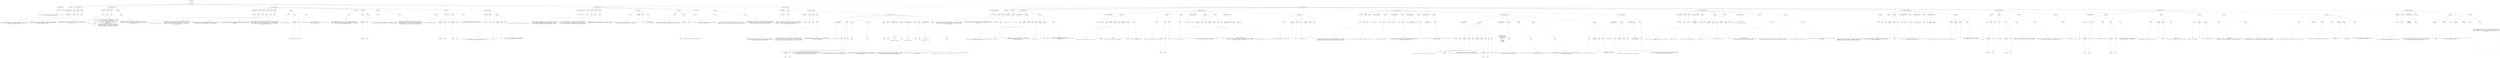 digraph lpegNode {

node [fontname=Helvetica]
edge [style=dashed]

doc_0 [label="doc - 518"]


doc_0 -> { section_1}
{rank=same; section_1}

section_1 [label="section: 1-219"]


// END RANK doc_0

section_1 -> { header_2 prose_3 section_4 section_5 section_6 section_7 section_8 section_9}
{rank=same; header_2 prose_3 section_4 section_5 section_6 section_7 section_8 section_9}

header_2 [label="1 : Orb format"]

prose_3 [label="prose"]

section_4 [label="section: 7-21"]

section_5 [label="section: 22-43"]

section_6 [label="section: 44-90"]

section_7 [label="section: 100-136"]

section_8 [label="section: 137-144"]

section_9 [label="section: 220-470"]


// END RANK section_1

header_2 -> leaf_10
leaf_10  [color=Gray,shape=rectangle,fontname=Inconsolata,label="* Orb format"]
// END RANK header_2

prose_3 -> { raw_11}
{rank=same; raw_11}

raw_11 [label="raw"]


// END RANK prose_3

raw_11 -> leaf_12
leaf_12  [color=Gray,shape=rectangle,fontname=Inconsolata,label="

  The bridge tools work with a structured text format which we call Orb.
This is an introduction to that format.

"]
// END RANK raw_11

section_4 -> { header_13 prose_14 prose_15 prose_16}
{rank=same; header_13 prose_14 prose_15 prose_16}

header_13 [label="2 : Metalanguage"]

prose_14 [label="prose"]

prose_15 [label="prose"]

prose_16 [label="prose"]


// END RANK section_4

header_13 -> leaf_17
leaf_17  [color=Gray,shape=rectangle,fontname=Inconsolata,label="** Metalanguage"]
// END RANK header_13

prose_14 -> { raw_18}
{rank=same; raw_18}

raw_18 [label="raw"]


// END RANK prose_14

raw_18 -> leaf_19
leaf_19  [color=Gray,shape=rectangle,fontname=Inconsolata,label="

  I call Orb a metalanguage, because it can by design include any other
structured text format within it.  Provided it may be represented in utf-8!
This is no stricture in practice.
"]
// END RANK raw_18

prose_15 -> { raw_20}
{rank=same; raw_20}

raw_20 [label="raw"]


// END RANK prose_15

raw_20 -> leaf_21
leaf_21  [color=Gray,shape=rectangle,fontname=Inconsolata,label="
The Orb format aims to be equally useful for markup, literate programming,
configuration, data exchange, and the sort of interactive notebook which
Jupyter and org-babel can produce.
"]
// END RANK raw_20

prose_16 -> { raw_22}
{rank=same; raw_22}

raw_22 [label="raw"]


// END RANK prose_16

raw_22 -> leaf_23
leaf_23  [color=Gray,shape=rectangle,fontname=Inconsolata,label="
The first tool to make use of this format, also called orb, is focused on
literate programming.  This will in turn be the format for the tools in the
bettertools suite.

"]
// END RANK raw_22

section_5 -> { header_24 prose_25 prose_26 prose_27}
{rank=same; header_24 prose_25 prose_26 prose_27}

header_24 [label="2 : Goals"]

prose_25 [label="prose"]

prose_26 [label="prose"]

prose_27 [label="prose"]


// END RANK section_5

header_24 -> leaf_28
leaf_28  [color=Gray,shape=rectangle,fontname=Inconsolata,label="** Goals"]
// END RANK header_24

prose_25 -> { raw_29}
{rank=same; raw_29}

raw_29 [label="raw"]


// END RANK prose_25

raw_29 -> leaf_30
leaf_30  [color=Gray,shape=rectangle,fontname=Inconsolata,label="

  Orb is:
"]
// END RANK raw_29

prose_26 -> { raw_31}
{rank=same; raw_31}

raw_31 [label="raw"]


// END RANK prose_26

raw_31 -> leaf_32
leaf_32  [color=Gray,shape=rectangle,fontname=Inconsolata,label="
  - Error free:  An Orb document is never in a state of error.  Any valid
                 utf-8 string is an Orb document.
  - Line based:  Orb files may be rapidly separated into their elements
                 by splitting into lines and examining the first few
                 characters.
  - Humane:      Orb is carefully designed to be readable, as is, by
                 ordinary humans.
  - General:     There are no characters such as <>& in HTML which must be
                 escaped.  Orb codeblocks can enclose any other format,
                 including Orb format.  Orb strings are «brace balanced»
                 and can enclose any utf-8 string as a consequence.
"]
// END RANK raw_31

prose_27 -> { raw_33}
{rank=same; raw_33}

raw_33 [label="raw"]


// END RANK prose_27

raw_33 -> leaf_34
leaf_34  [color=Gray,shape=rectangle,fontname=Inconsolata,label="
While it is possible to do some fancy things with Orb, it is also a
comfortable format to write a blog post, or put a few key-value pairs into
a config file.  If you were to send an email in Orb format, the recipient
might not even notice.

"]
// END RANK raw_33

section_6 -> { header_35 prose_36 prose_37 prose_38 prose_39 prose_40 prose_41 prose_42 prose_43 prose_44 prose_45 section_46}
{rank=same; header_35 prose_36 prose_37 prose_38 prose_39 prose_40 prose_41 prose_42 prose_43 prose_44 prose_45 section_46}

header_35 [label="2 : Encoding"]

prose_36 [label="prose"]

prose_37 [label="prose"]

prose_38 [label="prose"]

prose_39 [label="prose"]

prose_40 [label="prose"]

prose_41 [label="prose"]

prose_42 [label="prose"]

prose_43 [label="prose"]

prose_44 [label="prose"]

prose_45 [label="prose"]

section_46 [label="section: 91-99"]


// END RANK section_6

header_35 -> leaf_47
leaf_47  [color=Gray,shape=rectangle,fontname=Inconsolata,label="** Encoding"]
// END RANK header_35

prose_36 -> { raw_48}
{rank=same; raw_48}

raw_48 [label="raw"]


// END RANK prose_36

raw_48 -> leaf_49
leaf_49  [color=Gray,shape=rectangle,fontname=Inconsolata,label="

Orb documents are encoded in utf-8.
"]
// END RANK raw_48

prose_37 -> { raw_50}
{rank=same; raw_50}

raw_50 [label="raw"]


// END RANK prose_37

raw_50 -> leaf_51
leaf_51  [color=Gray,shape=rectangle,fontname=Inconsolata,label="
The core syntax is defined in terms of the reachable keys on a US keyboard.
This tradition is firmly entrenched in the mid teens, and I have no
designs on budging that at present.  The miser in me likes that they're
a byte each.  The lawyer in me insists that this isn't ASCII, which is a
seven-bit legacy encoding.
"]
// END RANK raw_50

prose_38 -> { raw_52}
{rank=same; raw_52}

raw_52 [label="raw"]


// END RANK prose_38

raw_52 -> leaf_53
leaf_53  [color=Gray,shape=rectangle,fontname=Inconsolata,label="
We aren't at all reluctant to use Unicode characters as part of the format.
Orb «strings» are the most visible example of this, along with drawer
and fold icons, which are actual parts of an Orb document.
"]
// END RANK raw_52

prose_39 -> { raw_54}
{rank=same; raw_54}

raw_54 [label="raw"]


// END RANK prose_39

raw_54 -> leaf_55
leaf_55  [color=Gray,shape=rectangle,fontname=Inconsolata,label="
Orb is case sensitive, and uses lisp-case for built-in English phrases. There
is a convention (see classes) that uses capitalization of user words to affect
semantics.
"]
// END RANK raw_54

prose_40 -> { raw_56}
{rank=same; raw_56}

raw_56 [label="raw"]


// END RANK prose_40

raw_56 -> leaf_57
leaf_57  [color=Gray,shape=rectangle,fontname=Inconsolata,label="
Orb is a format for text.  There are many ways of writing text, but only one
way of encoding it that matters.  There is a long tail of Unicode complexity,
and there are traces of Committee spattered all over it; nonetheless we
should be grateful that utf-8 won, in a world in which we still drive cars on
both possible sides of the road.
"]
// END RANK raw_56

prose_41 -> { raw_58 link_59 raw_60}
{rank=same; raw_58 link_59 raw_60}

raw_58 [label="raw"]

link_59 [label="link"]

raw_60 [label="raw"]


// END RANK prose_41

raw_58 -> leaf_61
leaf_61  [color=Gray,shape=rectangle,fontname=Inconsolata,label="
Note that while we have our "]
// END RANK raw_58

link_59 -> { anchortext_62 url_63}
{rank=same; anchortext_62 url_63}

anchortext_62 [label="anchortext"]

url_63 [label="url"]


// END RANK link_59

anchortext_62 -> leaf_64
leaf_64  [color=Gray,shape=rectangle,fontname=Inconsolata,label="own opinions about utf-8"]
// END RANK anchortext_62

url_63 -> leaf_65
leaf_65  [color=Gray,shape=rectangle,fontname=Inconsolata,label="httk://"]
// END RANK url_63

raw_60 -> leaf_66
leaf_66  [color=Gray,shape=rectangle,fontname=Inconsolata,label=" our vision of
heaven is backward-compatible with the inferior version foisted upon us by a
jealous software monopoly.
"]
// END RANK raw_60

prose_42 -> { raw_67 link_68 raw_69}
{rank=same; raw_67 link_68 raw_69}

raw_67 [label="raw"]

link_68 [label="link"]

raw_69 [label="raw"]


// END RANK prose_42

raw_67 -> leaf_70
leaf_70  [color=Gray,shape=rectangle,fontname=Inconsolata,label="
Bidirectional handling in a context that's indentation sensitive is an
example of something subtle. Orb format uses indentation in a few key places,
and a compliant parser will need to detect and respect RTL [tk?] markers.
Exactly how is spelled out under "]
// END RANK raw_67

link_68 -> { anchortext_71 url_72}
{rank=same; anchortext_71 url_72}

anchortext_71 [label="anchortext"]

url_72 [label="url"]


// END RANK link_68

anchortext_71 -> leaf_73
leaf_73  [color=Gray,shape=rectangle,fontname=Inconsolata,label="indentation"]
// END RANK anchortext_71

url_72 -> leaf_74
leaf_74  [color=Gray,shape=rectangle,fontname=Inconsolata,label="httk://"]
// END RANK url_72

raw_69 -> leaf_75
leaf_75  [color=Gray,shape=rectangle,fontname=Inconsolata,label="
"]
// END RANK raw_69

prose_43 -> { raw_76}
{rank=same; raw_76}

raw_76 [label="raw"]


// END RANK prose_43

raw_76 -> leaf_77
leaf_77  [color=Gray,shape=rectangle,fontname=Inconsolata,label="
I'd love to get a Hebrew and/or Arabic fluent hacker on the project
early, to make sure this works correctly.  I'll settle for Aramaic.
"]
// END RANK raw_76

prose_44 -> { raw_78}
{rank=same; raw_78}

raw_78 [label="raw"]


// END RANK prose_44

raw_78 -> leaf_79
leaf_79  [color=Gray,shape=rectangle,fontname=Inconsolata,label="
Another thing I want to get right is equivalence. If you have a
variable called \"Glück\" the compiler shouldn't complain if it's
rendered in either of the valid ways. For some sequences that's
\"any of the valid ways\". If we normalized your prose, you might
have problems later, so we don't want to solve it that way.
"]
// END RANK raw_78

prose_45 -> { raw_80 link_81 raw_82 link_83 raw_84}
{rank=same; raw_80 link_81 raw_82 link_83 raw_84}

raw_80 [label="raw"]

link_81 [label="link"]

raw_82 [label="raw"]

link_83 [label="link"]

raw_84 [label="raw"]


// END RANK prose_45

raw_80 -> leaf_85
leaf_85  [color=Gray,shape=rectangle,fontname=Inconsolata,label="
This consideration mostly applys to "]
// END RANK raw_80

link_81 -> { anchortext_86 url_87}
{rank=same; anchortext_86 url_87}

anchortext_86 [label="anchortext"]

url_87 [label="url"]


// END RANK link_81

anchortext_86 -> leaf_88
leaf_88  [color=Gray,shape=rectangle,fontname=Inconsolata,label="hashtags"]
// END RANK anchortext_86

url_87 -> leaf_89
leaf_89  [color=Gray,shape=rectangle,fontname=Inconsolata,label="httk://"]
// END RANK url_87

raw_82 -> leaf_90
leaf_90  [color=Gray,shape=rectangle,fontname=Inconsolata,label=" and"]
// END RANK raw_82

link_83 -> { anchortext_91 url_92}
{rank=same; anchortext_91 url_92}

anchortext_91 [label="anchortext"]

url_92 [label="url"]


// END RANK link_83

anchortext_91 -> leaf_93
leaf_93  [color=Gray,shape=rectangle,fontname=Inconsolata,label="handles"]
// END RANK anchortext_91

url_92 -> leaf_94
leaf_94  [color=Gray,shape=rectangle,fontname=Inconsolata,label="httk://"]
// END RANK url_92

raw_84 -> leaf_95
leaf_95  [color=Gray,shape=rectangle,fontname=Inconsolata,label=".  The idea is that Orb files will respect all the
wacky typographic equivalences that Unicode has gifted us with.

"]
// END RANK raw_84

section_46 -> { header_96 prose_97 prose_98}
{rank=same; header_96 prose_97 prose_98}

header_96 [label="4 : Tabs"]

prose_97 [label="prose"]

prose_98 [label="prose"]


// END RANK section_46

header_96 -> leaf_99
leaf_99  [color=Gray,shape=rectangle,fontname=Inconsolata,label="**** Tabs"]
// END RANK header_96

prose_97 -> { raw_100}
{rank=same; raw_100}

raw_100 [label="raw"]


// END RANK prose_97

raw_100 -> leaf_101
leaf_101  [color=Gray,shape=rectangle,fontname=Inconsolata,label="

The vexacious ASCII character 8 will never be found in an Orb document.  If
encountered, it will be reduced to two spaces.
"]
// END RANK raw_100

prose_98 -> { raw_102 prespace_103 italic_104 raw_105}
{rank=same; raw_102 prespace_103 italic_104 raw_105}

raw_102 [label="raw"]

prespace_103 [label="prespace"]

italic_104 [label="italic"]

raw_105 [label="raw"]


// END RANK prose_98

raw_102 -> leaf_106
leaf_106  [color=Gray,shape=rectangle,fontname=Inconsolata,label="
It's not an"]
// END RANK raw_102

prespace_103 -> leaf_107
leaf_107  [color=Gray,shape=rectangle,fontname=Inconsolata,label=" "]
// END RANK prespace_103

italic_104 -> leaf_108
leaf_108  [color=Gray,shape=rectangle,fontname=Inconsolata,label="error"]
// END RANK italic_104

raw_105 -> leaf_109
leaf_109  [color=Gray,shape=rectangle,fontname=Inconsolata,label=" mind you, it's a well-defined input that will become
two spaces, as part of general housecleaning.

"]
// END RANK raw_105

section_7 -> { header_110 prose_111 prose_112 prose_113 prose_114 prose_115 prose_116 prose_117 prose_118}
{rank=same; header_110 prose_111 prose_112 prose_113 prose_114 prose_115 prose_116 prose_117 prose_118}

header_110 [label="2 : Prose and Structure"]

prose_111 [label="prose"]

prose_112 [label="prose"]

prose_113 [label="prose"]

prose_114 [label="prose"]

prose_115 [label="prose"]

prose_116 [label="prose"]

prose_117 [label="prose"]

prose_118 [label="prose"]


// END RANK section_7

header_110 -> leaf_119
leaf_119  [color=Gray,shape=rectangle,fontname=Inconsolata,label="** Prose and Structure"]
// END RANK header_110

prose_111 -> { raw_120}
{rank=same; raw_120}

raw_120 [label="raw"]


// END RANK prose_111

raw_120 -> leaf_121
leaf_121  [color=Gray,shape=rectangle,fontname=Inconsolata,label="

The major distinction in Orb is between prose and structure.
"]
// END RANK raw_120

prose_112 -> { raw_122}
{rank=same; raw_122}

raw_122 [label="raw"]


// END RANK prose_112

raw_122 -> leaf_123
leaf_123  [color=Gray,shape=rectangle,fontname=Inconsolata,label="
Prose is the default parsing state. It is far from unstructured from the
runtime perspective. Although this needn't be embedded in the parse
tree, Orb understands concepts such as paragraphs, words, punctuation,
capital letters, languages, and anything else proper to prose.
"]
// END RANK raw_122

prose_113 -> { raw_124}
{rank=same; raw_124}

raw_124 [label="raw"]


// END RANK prose_113

raw_124 -> leaf_125
leaf_125  [color=Gray,shape=rectangle,fontname=Inconsolata,label="
I refer to human languages, but Orb understands programming languages
also. In principle, all of them, it shouldn't be harder to add them than
it is to call them from shell, though getting a runtime rigged up to
another runtime always calls for some finesse to derive a good experience.
"]
// END RANK raw_124

prose_114 -> { raw_126}
{rank=same; raw_126}

raw_126 [label="raw"]


// END RANK prose_114

raw_126 -> leaf_127
leaf_127  [color=Gray,shape=rectangle,fontname=Inconsolata,label="
\"Programming languages\" is overly specific.  Orb draws a distinction
between prose and structure. Blocks may contain either, or both.
"]
// END RANK raw_126

prose_115 -> { raw_128 prespace_129 bold_130 raw_131}
{rank=same; raw_128 prespace_129 bold_130 raw_131}

raw_128 [label="raw"]

prespace_129 [label="prespace"]

bold_130 [label="bold"]

raw_131 [label="raw"]


// END RANK prose_115

raw_128 -> leaf_132
leaf_132  [color=Gray,shape=rectangle,fontname=Inconsolata,label="
Something that's nice about a language build on a prose/structure
relationship is that it can be error free.  Anything"]
// END RANK raw_128

prespace_129 -> leaf_133
leaf_133  [color=Gray,shape=rectangle,fontname=Inconsolata,label=" "]
// END RANK prespace_129

bold_130 -> leaf_134
leaf_134  [color=Gray,shape=rectangle,fontname=Inconsolata,label="grym"]
// END RANK bold_130

raw_131 -> leaf_135
leaf_135  [color=Gray,shape=rectangle,fontname=Inconsolata,label=" can't build into
a structure is just prose.
"]
// END RANK raw_131

prose_116 -> { raw_136 link_137 raw_138}
{rank=same; raw_136 link_137 raw_138}

raw_136 [label="raw"]

link_137 [label="link"]

raw_138 [label="raw"]


// END RANK prose_116

raw_136 -> leaf_139
leaf_139  [color=Gray,shape=rectangle,fontname=Inconsolata,label="
Markdown has this property.  Sometimes you run into parsers which
build errors into Markdown, which is itself erroneous.  If you "]
// END RANK raw_136

link_137 -> { anchortext_140 url_141}
{rank=same; anchortext_140 url_141}

anchortext_140 [label="anchortext"]

url_141 [label="url"]


// END RANK link_137

anchortext_140 -> leaf_142
leaf_142  [color=Gray,shape=rectangle,fontname=Inconsolata,label="RTFM"]
// END RANK anchortext_140

url_141 -> leaf_143
leaf_143  [color=Gray,shape=rectangle,fontname=Inconsolata,label="http://daringfireball.net/projects/markdown/syntax"]
// END RANK url_141

raw_138 -> leaf_144
leaf_144  [color=Gray,shape=rectangle,fontname=Inconsolata,label=",
you'll find the word \"error\" once.  Helpfully explaining how Markdown
keeps you from making one.
"]
// END RANK raw_138

prose_117 -> { raw_145}
{rank=same; raw_145}

raw_145 [label="raw"]


// END RANK prose_117

raw_145 -> leaf_146
leaf_146  [color=Gray,shape=rectangle,fontname=Inconsolata,label="
We do what we can to make the document look the same as it is
in fact structured.  The intention with Orb files is that we work with them
aided by a linter, which lets us be lazy and still get consistent results.
"]
// END RANK raw_145

prose_118 -> { raw_147}
{rank=same; raw_147}

raw_147 [label="raw"]


// END RANK prose_118

raw_147 -> leaf_148
leaf_148  [color=Gray,shape=rectangle,fontname=Inconsolata,label="
The most important point in this section is that Orb documents do not have
errors and never fail to parse.  You should be able to literally plug any
Orb parser into a source of entropy and end up with a document, since a
proper utf-8 decoder will drop any invalid bytes it sees.

"]
// END RANK raw_147

section_8 -> { header_149 prose_150 section_151}
{rank=same; header_149 prose_150 section_151}

header_149 [label="2 : Ownership"]

prose_150 [label="prose"]

section_151 [label="section: 145-160"]


// END RANK section_8

header_149 -> leaf_152
leaf_152  [color=Gray,shape=rectangle,fontname=Inconsolata,label="** Ownership"]
// END RANK header_149

prose_150 -> { raw_153}
{rank=same; raw_153}

raw_153 [label="raw"]


// END RANK prose_150

raw_153 -> leaf_154
leaf_154  [color=Gray,shape=rectangle,fontname=Inconsolata,label="

  The root concept of Orb is a document, which divides into one or more
sections.  A section owns all structure or prose within it.  This
paragraph is owned by «** Ownership» above, as are all the rest of the
blocks until the next section header.

"]
// END RANK raw_153

section_151 -> { header_155 prose_156 prose_157 prose_158 section_159}
{rank=same; header_155 prose_156 prose_157 prose_158 section_159}

header_155 [label="3 : Blocking"]

prose_156 [label="prose"]

prose_157 [label="prose"]

prose_158 [label="prose"]

section_159 [label="section: 161-219"]


// END RANK section_151

header_155 -> leaf_160
leaf_160  [color=Gray,shape=rectangle,fontname=Inconsolata,label="*** Blocking"]
// END RANK header_155

prose_156 -> { raw_161}
{rank=same; raw_161}

raw_161 [label="raw"]


// END RANK prose_156

raw_161 -> leaf_162
leaf_162  [color=Gray,shape=rectangle,fontname=Inconsolata,label="

  Orb documents are chunked into sections entirely by their heading lines.
Within a section, prose and structure alike are organized into blocks.
The defining marker of blocks is blank lines.
"]
// END RANK raw_161

prose_157 -> { raw_163}
{rank=same; raw_163}

raw_163 [label="raw"]


// END RANK prose_157

raw_163 -> leaf_164
leaf_164  [color=Gray,shape=rectangle,fontname=Inconsolata,label="
This second paragraph is the second block of the «*** Blocking» section.
Taking a look at the source document, you'll see that I put (single)
newlines between lines, with an 78 column margin.  That should be considered
good style.  If you prefer to have each paragraph be its own line, have at.
"]
// END RANK raw_163

prose_158 -> { raw_165}
{rank=same; raw_165}

raw_165 [label="raw"]


// END RANK prose_158

raw_165 -> leaf_166
leaf_166  [color=Gray,shape=rectangle,fontname=Inconsolata,label="
A line is considered blank if it contains only Unicode spacemarks.  Orb
will smoothly remove any such cruft and replace it with «\\n\\n».  We also
trim trailing whitespace.

"]
// END RANK raw_165

section_159 -> { header_167 prose_168 prose_169 prose_170 prose_171 prose_172 codeblock_173 prose_174 codeblock_175 prose_176 prose_177 codeblock_178 prose_179}
{rank=same; header_167 prose_168 prose_169 prose_170 prose_171 prose_172 codeblock_173 prose_174 codeblock_175 prose_176 prose_177 codeblock_178 prose_179}

header_167 [label="4 : The Cling Rule"]

prose_168 [label="prose"]

prose_169 [label="prose"]

prose_170 [label="prose"]

prose_171 [label="prose"]

prose_172 [label="prose"]

codeblock_173 [label="code block 182-189"]

prose_174 [label="prose"]

codeblock_175 [label="code block 194-201"]

prose_176 [label="prose"]

prose_177 [label="prose"]

codeblock_178 [label="code block 208-214"]

prose_179 [label="prose"]


// END RANK section_159

header_167 -> leaf_180
leaf_180  [color=Gray,shape=rectangle,fontname=Inconsolata,label="**** The Cling Rule"]
// END RANK header_167

prose_168 -> { raw_181 link_182 raw_183}
{rank=same; raw_181 link_182 raw_183}

raw_181 [label="raw"]

link_182 [label="link"]

raw_183 [label="raw"]


// END RANK prose_168

raw_181 -> leaf_184
leaf_184  [color=Gray,shape=rectangle,fontname=Inconsolata,label="

  "]
// END RANK raw_181

link_182 -> { anchortext_185 url_186}
{rank=same; anchortext_185 url_186}

anchortext_185 [label="anchortext"]

url_186 [label="url"]


// END RANK link_182

anchortext_185 -> leaf_187
leaf_187  [color=Gray,shape=rectangle,fontname=Inconsolata,label="Tags"]
// END RANK anchortext_185

url_186 -> leaf_188
leaf_188  [color=Gray,shape=rectangle,fontname=Inconsolata,label="httk://"]
// END RANK url_186

raw_183 -> leaf_189
leaf_189  [color=Gray,shape=rectangle,fontname=Inconsolata,label=" are used both to provide names to blocks in Orb format
and to specify various actions in knitting and weaving.  They may be placed
above or below the block which they affect, with the exception of sections,
where tags must be placed on or below the header line.
"]
// END RANK raw_183

prose_169 -> { raw_190}
{rank=same; raw_190}

raw_190 [label="raw"]


// END RANK prose_169

raw_190 -> leaf_191
leaf_191  [color=Gray,shape=rectangle,fontname=Inconsolata,label="
The cling rule specifies that a group 'clings' to another group when
it is closer to that group than the other group. Ties resolve down.
"]
// END RANK raw_190

prose_170 -> { raw_192}
{rank=same; raw_192}

raw_192 [label="raw"]


// END RANK prose_170

raw_192 -> leaf_193
leaf_193  [color=Gray,shape=rectangle,fontname=Inconsolata,label="
This should make it intuitive to group elements that aren't grouping the
way you expect: put in whitespace until the block is visually distinguished
from the surroundings.
"]
// END RANK raw_192

prose_171 -> { raw_194}
{rank=same; raw_194}

raw_194 [label="raw"]


// END RANK prose_171

raw_194 -> leaf_195
leaf_195  [color=Gray,shape=rectangle,fontname=Inconsolata,label="
Cling applies between blocks which are at the same level of ownership.
Ownership has precedence over cling: all blocks underneath e.g. a header
line are owned by that line, newlines notwithstanding.
"]
// END RANK raw_194

prose_172 -> { raw_196}
{rank=same; raw_196}

raw_196 [label="raw"]


// END RANK prose_172

raw_196 -> leaf_197
leaf_197  [color=Gray,shape=rectangle,fontname=Inconsolata,label="
Note that indentation of e.g. lists invokes the cling rule within the
indentation level.
"]
// END RANK raw_196

codeblock_173 -> leaf_198
leaf_198  [color=Gray,shape=rectangle,fontname=Inconsolata,label="| x | y | z |

#tag


someprose on a block"]
// END RANK codeblock_173

prose_174 -> { raw_199}
{rank=same; raw_199}

raw_199 [label="raw"]


// END RANK prose_174

raw_199 -> leaf_200
leaf_200  [color=Gray,shape=rectangle,fontname=Inconsolata,label="
Tags the table, but
"]
// END RANK raw_199

codeblock_175 -> leaf_201
leaf_201  [color=Gray,shape=rectangle,fontname=Inconsolata,label="| x | y | z |


#tag

someprose on a block"]
// END RANK codeblock_175

prose_176 -> { raw_202}
{rank=same; raw_202}

raw_202 [label="raw"]


// END RANK prose_176

raw_202 -> leaf_203
leaf_203  [color=Gray,shape=rectangle,fontname=Inconsolata,label="
Tags the block.
"]
// END RANK raw_202

prose_177 -> { raw_204}
{rank=same; raw_204}

raw_204 [label="raw"]


// END RANK prose_177

raw_204 -> leaf_205
leaf_205  [color=Gray,shape=rectangle,fontname=Inconsolata,label="
Even clings are resolved forwards:
"]
// END RANK raw_204

codeblock_178 -> leaf_206
leaf_206  [color=Gray,shape=rectangle,fontname=Inconsolata,label="| x | y | z |

#tag

someprose on a block"]
// END RANK codeblock_178

prose_179 -> { raw_207}
{rank=same; raw_207}

raw_207 [label="raw"]


// END RANK prose_179

raw_207 -> leaf_208
leaf_208  [color=Gray,shape=rectangle,fontname=Inconsolata,label="
Tags the prose block.

"]
// END RANK raw_207

section_9 -> { header_209 prose_210 prose_211 section_212 section_213 section_214 section_215 section_216 section_217 section_218 section_219}
{rank=same; header_209 prose_210 prose_211 section_212 section_213 section_214 section_215 section_216 section_217 section_218 section_219}

header_209 [label="2 : Structural elements"]

prose_210 [label="prose"]

prose_211 [label="prose"]

section_212 [label="section: 232-249"]

section_213 [label="section: 250-280"]

section_214 [label="section: 281-352"]

section_215 [label="section: 368-401"]

section_216 [label="section: 402-436"]

section_217 [label="section: 437-448"]

section_218 [label="section: 449-470"]

section_219 [label="section: 471-518"]


// END RANK section_9

header_209 -> leaf_220
leaf_220  [color=Gray,shape=rectangle,fontname=Inconsolata,label="** Structural elements"]
// END RANK header_209

prose_210 -> { raw_221}
{rank=same; raw_221}

raw_221 [label="raw"]


// END RANK prose_210

raw_221 -> leaf_222
leaf_222  [color=Gray,shape=rectangle,fontname=Inconsolata,label="

  Structure and prose are the figure and ground of Orb format.  We speak of
structure and prose on a block-by-block basis, and within some structure
blocks there are regions of prose.  Prose in turn routinely contains
structural regions.
"]
// END RANK raw_221

prose_211 -> { raw_223}
{rank=same; raw_223}

raw_223 [label="raw"]


// END RANK prose_211

raw_223 -> leaf_224
leaf_224  [color=Gray,shape=rectangle,fontname=Inconsolata,label="
This section will discuss under what circumstances an Orb parser will create
structure, with some discursions into the semantics these distinctions
represent.

"]
// END RANK raw_223

section_212 -> { header_225 prose_226 codeblock_227 prose_228 prose_229}
{rank=same; header_225 prose_226 codeblock_227 prose_228 prose_229}

header_225 [label="3 : Headlines"]

prose_226 [label="prose"]

codeblock_227 [label="code block 237-239"]

prose_228 [label="prose"]

prose_229 [label="prose"]


// END RANK section_212

header_225 -> leaf_230
leaf_230  [color=Gray,shape=rectangle,fontname=Inconsolata,label="*** Headlines"]
// END RANK header_225

prose_226 -> { raw_231}
{rank=same; raw_231}

raw_231 [label="raw"]


// END RANK prose_226

raw_231 -> leaf_232
leaf_232  [color=Gray,shape=rectangle,fontname=Inconsolata,label="

  Headlines divide a document into sections.  The grammar for recognizing
a headline is as follows:
"]
// END RANK raw_231

codeblock_227 -> leaf_233
leaf_233  [color=Gray,shape=rectangle,fontname=Inconsolata,label="    headline = WS?  '*'+  ' '  prose  NL"]
// END RANK codeblock_227

prose_228 -> { raw_234 prespace_235 literal_236 raw_237}
{rank=same; raw_234 prespace_235 literal_236 raw_237}

raw_234 [label="raw"]

prespace_235 [label="prespace"]

literal_236 [label="literal"]

raw_237 [label="raw"]


// END RANK prose_228

raw_234 -> leaf_238
leaf_238  [color=Gray,shape=rectangle,fontname=Inconsolata,label="
The number of"]
// END RANK raw_234

prespace_235 -> leaf_239
leaf_239  [color=Gray,shape=rectangle,fontname=Inconsolata,label=" "]
// END RANK prespace_235

literal_236 -> leaf_240
leaf_240  [color=Gray,shape=rectangle,fontname=Inconsolata,label="*"]
// END RANK literal_236

raw_237 -> leaf_241
leaf_241  [color=Gray,shape=rectangle,fontname=Inconsolata,label=" determine the level of ownership.  This is a declarative
relationship, though I lack a clean syntax to express it other than
functionally at present.
"]
// END RANK raw_237

prose_229 -> { raw_242 prespace_243 literal_244 raw_245}
{rank=same; raw_242 prespace_243 literal_244 raw_245}

raw_242 [label="raw"]

prespace_243 [label="prespace"]

literal_244 [label="literal"]

raw_245 [label="raw"]


// END RANK prose_229

raw_242 -> leaf_246
leaf_246  [color=Gray,shape=rectangle,fontname=Inconsolata,label="
The content within"]
// END RANK raw_242

prespace_243 -> leaf_247
leaf_247  [color=Gray,shape=rectangle,fontname=Inconsolata,label=" "]
// END RANK prespace_243

literal_244 -> leaf_248
leaf_248  [color=Gray,shape=rectangle,fontname=Inconsolata,label="prose"]
// END RANK literal_244

raw_245 -> leaf_249
leaf_249  [color=Gray,shape=rectangle,fontname=Inconsolata,label=" has the luxury of being context-sensitive.  In
particular we treat tags on a headline as though they're on a tagline below
they headline.

"]
// END RANK raw_245

section_213 -> { header_250 prose_251 prose_252 prose_253 codeblock_254 prose_255 prose_256 codeblock_257 prose_258}
{rank=same; header_250 prose_251 prose_252 prose_253 codeblock_254 prose_255 prose_256 codeblock_257 prose_258}

header_250 [label="3 : Tags and Taglines"]

prose_251 [label="prose"]

prose_252 [label="prose"]

prose_253 [label="prose"]

codeblock_254 [label="code block 260-262"]

prose_255 [label="prose"]

prose_256 [label="prose"]

codeblock_257 [label="code block 272-275"]

prose_258 [label="prose"]


// END RANK section_213

header_250 -> leaf_259
leaf_259  [color=Gray,shape=rectangle,fontname=Inconsolata,label="*** Tags and Taglines"]
// END RANK header_250

prose_251 -> { raw_260 prespace_261 literal_262 raw_263 prespace_264 literal_265 raw_266}
{rank=same; raw_260 prespace_261 literal_262 raw_263 prespace_264 literal_265 raw_266}

raw_260 [label="raw"]

prespace_261 [label="prespace"]

literal_262 [label="literal"]

raw_263 [label="raw"]

prespace_264 [label="prespace"]

literal_265 [label="literal"]

raw_266 [label="raw"]


// END RANK prose_251

raw_260 -> leaf_267
leaf_267  [color=Gray,shape=rectangle,fontname=Inconsolata,label="

  Tags are the control structures for Orb.  There are"]
// END RANK raw_260

prespace_261 -> leaf_268
leaf_268  [color=Gray,shape=rectangle,fontname=Inconsolata,label=" "]
// END RANK prespace_261

literal_262 -> leaf_269
leaf_269  [color=Gray,shape=rectangle,fontname=Inconsolata,label="#hashtags"]
// END RANK literal_262

raw_263 -> leaf_270
leaf_270  [color=Gray,shape=rectangle,fontname=Inconsolata,label=" which
loosely correspond to functions or messages, and"]
// END RANK raw_263

prespace_264 -> leaf_271
leaf_271  [color=Gray,shape=rectangle,fontname=Inconsolata,label=" "]
// END RANK prespace_264

literal_265 -> leaf_272
leaf_272  [color=Gray,shape=rectangle,fontname=Inconsolata,label="@handles"]
// END RANK literal_265

raw_266 -> leaf_273
leaf_273  [color=Gray,shape=rectangle,fontname=Inconsolata,label=" which more
directly correspond to symbols.
"]
// END RANK raw_266

prose_252 -> { raw_274 link_275 raw_276}
{rank=same; raw_274 link_275 raw_276}

raw_274 [label="raw"]

link_275 [label="link"]

raw_276 [label="raw"]


// END RANK prose_252

raw_274 -> leaf_277
leaf_277  [color=Gray,shape=rectangle,fontname=Inconsolata,label="
The semantics of tags belong in the "]
// END RANK raw_274

link_275 -> { anchortext_278 url_279}
{rank=same; anchortext_278 url_279}

anchortext_278 [label="anchortext"]

url_279 [label="url"]


// END RANK link_275

anchortext_278 -> leaf_280
leaf_280  [color=Gray,shape=rectangle,fontname=Inconsolata,label="runtime"]
// END RANK anchortext_278

url_279 -> leaf_281
leaf_281  [color=Gray,shape=rectangle,fontname=Inconsolata,label="httk://"]
// END RANK url_279

raw_276 -> leaf_282
leaf_282  [color=Gray,shape=rectangle,fontname=Inconsolata,label=" section.
"]
// END RANK raw_276

prose_253 -> { raw_283}
{rank=same; raw_283}

raw_283 [label="raw"]


// END RANK prose_253

raw_283 -> leaf_284
leaf_284  [color=Gray,shape=rectangle,fontname=Inconsolata,label="
For now let us note that the rule
"]
// END RANK raw_283

codeblock_254 -> leaf_285
leaf_285  [color=Gray,shape=rectangle,fontname=Inconsolata,label="  hashtag = WS+  '#'  symbol"]
// END RANK codeblock_254

prose_255 -> { prespace_286 bold_287 raw_288 prespace_289 literal_290 raw_291}
{rank=same; prespace_286 bold_287 raw_288 prespace_289 literal_290 raw_291}

prespace_286 [label="prespace"]

bold_287 [label="bold"]

raw_288 [label="raw"]

prespace_289 [label="prespace"]

literal_290 [label="literal"]

raw_291 [label="raw"]


// END RANK prose_255

prespace_286 -> leaf_292
leaf_292  [color=Gray,shape=rectangle,fontname=Inconsolata,label=""]
// END RANK prespace_286

bold_287 -> leaf_293
leaf_293  [color=Gray,shape=rectangle,fontname=Inconsolata,label="may"]
// END RANK bold_287

raw_288 -> leaf_294
leaf_294  [color=Gray,shape=rectangle,fontname=Inconsolata,label=" not appear in (all) prose contexts, this is still undecided.  This is
true of handles as well given the state of"]
// END RANK raw_288

prespace_289 -> leaf_295
leaf_295  [color=Gray,shape=rectangle,fontname=Inconsolata,label=" "]
// END RANK prespace_289

literal_290 -> leaf_296
leaf_296  [color=Gray,shape=rectangle,fontname=Inconsolata,label="grym"]
// END RANK literal_290

raw_291 -> leaf_297
leaf_297  [color=Gray,shape=rectangle,fontname=Inconsolata,label=" at the present time,
but I am more firmly convinced of the value of @handle as a short in-place
expansion of a handleline. I don't think trying to parse a mid-block #export
as meaning something is as valuable.
"]
// END RANK raw_291

prose_256 -> { raw_298}
{rank=same; raw_298}

raw_298 [label="raw"]


// END RANK prose_256

raw_298 -> leaf_299
leaf_299  [color=Gray,shape=rectangle,fontname=Inconsolata,label="
These two rules are currently in use:
"]
// END RANK raw_298

codeblock_257 -> leaf_300
leaf_300  [color=Gray,shape=rectangle,fontname=Inconsolata,label="  hashline = WS?  '#'  symbol  ' '  prose  NL
  handleline = WS?  '@'  symbol  ' '  prose  NL"]
// END RANK codeblock_257

prose_258 -> { raw_301 prespace_302 literal_303 raw_304 prespace_305 literal_306 raw_307}
{rank=same; raw_301 prespace_302 literal_303 raw_304 prespace_305 literal_306 raw_307}

raw_301 [label="raw"]

prespace_302 [label="prespace"]

literal_303 [label="literal"]

raw_304 [label="raw"]

prespace_305 [label="prespace"]

literal_306 [label="literal"]

raw_307 [label="raw"]


// END RANK prose_258

raw_301 -> leaf_308
leaf_308  [color=Gray,shape=rectangle,fontname=Inconsolata,label="
Structure is designed to work on a line-by-line basis,
any"]
// END RANK raw_301

prespace_302 -> leaf_309
leaf_309  [color=Gray,shape=rectangle,fontname=Inconsolata,label=" "]
// END RANK prespace_302

literal_303 -> leaf_310
leaf_310  [color=Gray,shape=rectangle,fontname=Inconsolata,label="line"]
// END RANK literal_303

raw_304 -> leaf_311
leaf_311  [color=Gray,shape=rectangle,fontname=Inconsolata,label=" rule has an implied"]
// END RANK raw_304

prespace_305 -> leaf_312
leaf_312  [color=Gray,shape=rectangle,fontname=Inconsolata,label=" "]
// END RANK prespace_305

literal_306 -> leaf_313
leaf_313  [color=Gray,shape=rectangle,fontname=Inconsolata,label="^"]
// END RANK literal_306

raw_307 -> leaf_314
leaf_314  [color=Gray,shape=rectangle,fontname=Inconsolata,label=".

"]
// END RANK raw_307

section_214 -> { header_315 prose_316 prose_317 codeblock_318 prose_319 codeblock_320 prose_321 codeblock_322 prose_323 codeblock_324 prose_325 section_326 section_327}
{rank=same; header_315 prose_316 prose_317 codeblock_318 prose_319 codeblock_320 prose_321 codeblock_322 prose_323 codeblock_324 prose_325 section_326 section_327}

header_315 [label="3 : List"]

prose_316 [label="prose"]

prose_317 [label="prose"]

codeblock_318 [label="code block 289-291"]

prose_319 [label="prose"]

codeblock_320 [label="code block 295-297"]

prose_321 [label="prose"]

codeblock_322 [label="code block 303-306"]

prose_323 [label="prose"]

codeblock_324 [label="code block 310-313"]

prose_325 [label="prose"]

section_326 [label="section: 319-352"]

section_327 [label="section: 353-367"]


// END RANK section_214

header_315 -> leaf_328
leaf_328  [color=Gray,shape=rectangle,fontname=Inconsolata,label="*** List"]
// END RANK header_315

prose_316 -> { raw_329}
{rank=same; raw_329}

raw_329 [label="raw"]


// END RANK prose_316

raw_329 -> leaf_330
leaf_330  [color=Gray,shape=rectangle,fontname=Inconsolata,label="

  Lists are both a markup format and a flexible data container.  In the emacs
org-mode, headline-type structures do the heavy lifting for TODO lists and
the like.  This was org's original purpose, with document markup coming later.
"]
// END RANK raw_329

prose_317 -> { raw_331}
{rank=same; raw_331}

raw_331 [label="raw"]


// END RANK prose_317

raw_331 -> leaf_332
leaf_332  [color=Gray,shape=rectangle,fontname=Inconsolata,label="
Orb lists come in unnumbered and numbered.  Unnumbered lists follow this rule:
"]
// END RANK raw_331

codeblock_318 -> leaf_333
leaf_333  [color=Gray,shape=rectangle,fontname=Inconsolata,label="  listline-un = WS? '- ' prose NL"]
// END RANK codeblock_318

prose_319 -> { raw_334}
{rank=same; raw_334}

raw_334 [label="raw"]


// END RANK prose_319

raw_334 -> leaf_335
leaf_335  [color=Gray,shape=rectangle,fontname=Inconsolata,label="
While numbered lists match this:
"]
// END RANK raw_334

codeblock_320 -> leaf_336
leaf_336  [color=Gray,shape=rectangle,fontname=Inconsolata,label="  listline-li = WS? digits '. ' prose NL"]
// END RANK codeblock_320

prose_321 -> { raw_337}
{rank=same; raw_337}

raw_337 [label="raw"]


// END RANK prose_321

raw_337 -> leaf_338
leaf_338  [color=Gray,shape=rectangle,fontname=Inconsolata,label="
For lists, as with any structure group, the semantics of the prose section are
somewhat flexible.  The cling rule for lists parses indentation so that
multi-line entries are possible:
"]
// END RANK raw_337

codeblock_322 -> leaf_339
leaf_339  [color=Gray,shape=rectangle,fontname=Inconsolata,label="  - list entry
   prose directly under, bad style"]
// END RANK codeblock_322

prose_323 -> { raw_340}
{rank=same; raw_340}

raw_340 [label="raw"]


// END RANK prose_323

raw_340 -> leaf_341
leaf_341  [color=Gray,shape=rectangle,fontname=Inconsolata,label="
vs.
"]
// END RANK raw_340

codeblock_324 -> leaf_342
leaf_342  [color=Gray,shape=rectangle,fontname=Inconsolata,label="  - list entry
    continues list entry"]
// END RANK codeblock_324

prose_325 -> { raw_343}
{rank=same; raw_343}

raw_343 [label="raw"]


// END RANK prose_325

raw_343 -> leaf_344
leaf_344  [color=Gray,shape=rectangle,fontname=Inconsolata,label="
As in Markdown, the parser will accept any numbers as a numbered list without
checking their order.

"]
// END RANK raw_343

section_326 -> { header_345 prose_346 codeblock_347 prose_348 prose_349 prose_350 prose_351}
{rank=same; header_345 prose_346 codeblock_347 prose_348 prose_349 prose_350 prose_351}

header_345 [label="4 : List Boxes"]

prose_346 [label="prose"]

codeblock_347 [label="code block 326-337"]

prose_348 [label="prose"]

prose_349 [label="prose"]

prose_350 [label="prose"]

prose_351 [label="prose"]


// END RANK section_326

header_345 -> leaf_352
leaf_352  [color=Gray,shape=rectangle,fontname=Inconsolata,label="**** List Boxes"]
// END RANK header_345

prose_346 -> { raw_353 prespace_354 literal_355 raw_356 prespace_357 literal_358 raw_359 link_360 raw_361}
{rank=same; raw_353 prespace_354 literal_355 raw_356 prespace_357 literal_358 raw_359 link_360 raw_361}

raw_353 [label="raw"]

prespace_354 [label="prespace"]

literal_355 [label="literal"]

raw_356 [label="raw"]

prespace_357 [label="prespace"]

literal_358 [label="literal"]

raw_359 [label="raw"]

link_360 [label="link"]

raw_361 [label="raw"]


// END RANK prose_346

raw_353 -> leaf_362
leaf_362  [color=Gray,shape=rectangle,fontname=Inconsolata,label="

  Lists can have, as a first element, a box, either a checkbox"]
// END RANK raw_353

prespace_354 -> leaf_363
leaf_363  [color=Gray,shape=rectangle,fontname=Inconsolata,label=" "]
// END RANK prespace_354

literal_355 -> leaf_364
leaf_364  [color=Gray,shape=rectangle,fontname=Inconsolata,label="[ ]"]
// END RANK literal_355

raw_356 -> leaf_365
leaf_365  [color=Gray,shape=rectangle,fontname=Inconsolata,label=" or a
radio box"]
// END RANK raw_356

prespace_357 -> leaf_366
leaf_366  [color=Gray,shape=rectangle,fontname=Inconsolata,label=" "]
// END RANK prespace_357

literal_358 -> leaf_367
leaf_367  [color=Gray,shape=rectangle,fontname=Inconsolata,label="( )"]
// END RANK literal_358

raw_359 -> leaf_368
leaf_368  [color=Gray,shape=rectangle,fontname=Inconsolata,label=".  These are either empty with whitespace or have contents
from a limited pallete of symbols.  Their function is described in the"]
// END RANK raw_359

link_360 -> { anchortext_369 url_370}
{rank=same; anchortext_369 url_370}

anchortext_369 [label="anchortext"]

url_370 [label="url"]


// END RANK link_360

anchortext_369 -> leaf_371
leaf_371  [color=Gray,shape=rectangle,fontname=Inconsolata,label="runtime"]
// END RANK anchortext_369

url_370 -> leaf_372
leaf_372  [color=Gray,shape=rectangle,fontname=Inconsolata,label="httk://"]
// END RANK url_370

raw_361 -> leaf_373
leaf_373  [color=Gray,shape=rectangle,fontname=Inconsolata,label=" section.
"]
// END RANK raw_361

codeblock_347 -> leaf_374
leaf_374  [color=Gray,shape=rectangle,fontname=Inconsolata,label="  - [ ] #todo finish orb.orb
    - [X] Metalanguage
    - [X] Prose and Structure
    - [REVISE] Link
    - [ ] Code Block

  - Fruits
    - ( ) Bananas
    - (*) Coconuts
    - ( ) Grapes"]
// END RANK codeblock_347

prose_348 -> { raw_375}
{rank=same; raw_375}

raw_375 [label="raw"]


// END RANK prose_348

raw_375 -> leaf_376
leaf_376  [color=Gray,shape=rectangle,fontname=Inconsolata,label="
These two types can't meaningfully mix on the same level of a list.  The one
the parser sees first will be applied.
"]
// END RANK raw_375

prose_349 -> { raw_377}
{rank=same; raw_377}

raw_377 [label="raw"]


// END RANK prose_349

raw_377 -> leaf_378
leaf_378  [color=Gray,shape=rectangle,fontname=Inconsolata,label="
The radio button is contagious, if the parser encounters one all lines on
that level get one.
"]
// END RANK raw_377

prose_350 -> { raw_379}
{rank=same; raw_379}

raw_379 [label="raw"]


// END RANK prose_350

raw_379 -> leaf_380
leaf_380  [color=Gray,shape=rectangle,fontname=Inconsolata,label="
The check box is not, it's ok to include it on some lines but not others.  If
the parser sees a check box and then a radio button, it will turn the radio
button into a check box.
"]
// END RANK raw_379

prose_351 -> { raw_381 prespace_382 literal_383 raw_384}
{rank=same; raw_381 prespace_382 literal_383 raw_384}

raw_381 [label="raw"]

prespace_382 [label="prespace"]

literal_383 [label="literal"]

raw_384 [label="raw"]


// END RANK prose_351

raw_381 -> leaf_385
leaf_385  [color=Gray,shape=rectangle,fontname=Inconsolata,label="
The radio button can only have one"]
// END RANK raw_381

prespace_382 -> leaf_386
leaf_386  [color=Gray,shape=rectangle,fontname=Inconsolata,label=" "]
// END RANK prespace_382

literal_383 -> leaf_387
leaf_387  [color=Gray,shape=rectangle,fontname=Inconsolata,label="*"]
// END RANK literal_383

raw_384 -> leaf_388
leaf_388  [color=Gray,shape=rectangle,fontname=Inconsolata,label="; the parser will ignore, and the
linter remove, any others.

"]
// END RANK raw_384

section_327 -> { header_389 prose_390 codeblock_391 prose_392}
{rank=same; header_389 prose_390 codeblock_391 prose_392}

header_389 [label="4 : Key/value pairs"]

prose_390 [label="prose"]

codeblock_391 [label="code block 357-361"]

prose_392 [label="prose"]


// END RANK section_327

header_389 -> leaf_393
leaf_393  [color=Gray,shape=rectangle,fontname=Inconsolata,label="**** Key/value pairs"]
// END RANK header_389

prose_390 -> { raw_394 prespace_395 literal_396 raw_397}
{rank=same; raw_394 prespace_395 literal_396 raw_397}

raw_394 [label="raw"]

prespace_395 [label="prespace"]

literal_396 [label="literal"]

raw_397 [label="raw"]


// END RANK prose_390

raw_394 -> leaf_398
leaf_398  [color=Gray,shape=rectangle,fontname=Inconsolata,label="

  A list element can consist of key/value pairs, separated with a"]
// END RANK raw_394

prespace_395 -> leaf_399
leaf_399  [color=Gray,shape=rectangle,fontname=Inconsolata,label=" "]
// END RANK prespace_395

literal_396 -> leaf_400
leaf_400  [color=Gray,shape=rectangle,fontname=Inconsolata,label=":"]
// END RANK literal_396

raw_397 -> leaf_401
leaf_401  [color=Gray,shape=rectangle,fontname=Inconsolata,label=".
"]
// END RANK raw_397

codeblock_391 -> leaf_402
leaf_402  [color=Gray,shape=rectangle,fontname=Inconsolata,label=" - first key:
   - value : another value
   - 42 : the answer"]
// END RANK codeblock_391

prose_392 -> { raw_403}
{rank=same; raw_403}

raw_403 [label="raw"]


// END RANK prose_392

raw_403 -> leaf_404
leaf_404  [color=Gray,shape=rectangle,fontname=Inconsolata,label="
From the runtime perspective the left and right sides are basically strings,
as we build out the Clu runtime we'll have better expectations for what
keys and values would look like as data.

"]
// END RANK raw_403

section_215 -> { header_405 prose_406 prose_407 codeblock_408 prose_409 prose_410 prose_411 codeblock_412 prose_413 prose_414}
{rank=same; header_405 prose_406 prose_407 codeblock_408 prose_409 prose_410 prose_411 codeblock_412 prose_413 prose_414}

header_405 [label="3 : Code Block"]

prose_406 [label="prose"]

prose_407 [label="prose"]

codeblock_408 [label="code block 375-379"]

prose_409 [label="prose"]

prose_410 [label="prose"]

prose_411 [label="prose"]

codeblock_412 [label="code block 390-394"]

prose_413 [label="prose"]

prose_414 [label="prose"]


// END RANK section_215

header_405 -> leaf_415
leaf_415  [color=Gray,shape=rectangle,fontname=Inconsolata,label="*** Code Block"]
// END RANK header_405

prose_406 -> { raw_416}
{rank=same; raw_416}

raw_416 [label="raw"]


// END RANK prose_406

raw_416 -> leaf_417
leaf_417  [color=Gray,shape=rectangle,fontname=Inconsolata,label="

  The reason Orb exists is literal programming.  We do codeblocks
carefully.
"]
// END RANK raw_416

prose_407 -> { raw_418}
{rank=same; raw_418}

raw_418 [label="raw"]


// END RANK prose_407

raw_418 -> leaf_419
leaf_419  [color=Gray,shape=rectangle,fontname=Inconsolata,label="
A codeblock looks like so:
"]
// END RANK raw_418

codeblock_408 -> leaf_420
leaf_420  [color=Gray,shape=rectangle,fontname=Inconsolata,label="#!orb
*** Some Orb content
#/orb"]
// END RANK codeblock_408

prose_409 -> { raw_421}
{rank=same; raw_421}

raw_421 [label="raw"]


// END RANK prose_409

raw_421 -> leaf_422
leaf_422  [color=Gray,shape=rectangle,fontname=Inconsolata,label="
Try that trick in Git-Flavored Markdown...
"]
// END RANK raw_421

prose_410 -> { raw_423 prespace_424 literal_425 raw_426 prespace_427 literal_428 raw_429}
{rank=same; raw_423 prespace_424 literal_425 raw_426 prespace_427 literal_428 raw_429}

raw_423 [label="raw"]

prespace_424 [label="prespace"]

literal_425 [label="literal"]

raw_426 [label="raw"]

prespace_427 [label="prespace"]

literal_428 [label="literal"]

raw_429 [label="raw"]


// END RANK prose_410

raw_423 -> leaf_430
leaf_430  [color=Gray,shape=rectangle,fontname=Inconsolata,label="
The number of initial"]
// END RANK raw_423

prespace_424 -> leaf_431
leaf_431  [color=Gray,shape=rectangle,fontname=Inconsolata,label=" "]
// END RANK prespace_424

literal_425 -> leaf_432
leaf_432  [color=Gray,shape=rectangle,fontname=Inconsolata,label="!!"]
// END RANK literal_425

raw_426 -> leaf_433
leaf_433  [color=Gray,shape=rectangle,fontname=Inconsolata,label=" needs to match the closing"]
// END RANK raw_426

prespace_427 -> leaf_434
leaf_434  [color=Gray,shape=rectangle,fontname=Inconsolata,label=" "]
// END RANK prespace_427

literal_428 -> leaf_435
leaf_435  [color=Gray,shape=rectangle,fontname=Inconsolata,label="//"]
// END RANK literal_428

raw_429 -> leaf_436
leaf_436  [color=Gray,shape=rectangle,fontname=Inconsolata,label=", allowing any
utf-8 string at all to be enclosed with this method.  We consider this an
important property to have in an enclosure encoding.
"]
// END RANK raw_429

prose_411 -> { raw_437}
{rank=same; raw_437}

raw_437 [label="raw"]


// END RANK prose_411

raw_437 -> leaf_438
leaf_438  [color=Gray,shape=rectangle,fontname=Inconsolata,label="
Code blocks must be opened, but needn't be closed, as a parser will recognize
EOF as a code block closure.  This has a fortunate side effect, as this:
"]
// END RANK raw_437

codeblock_412 -> leaf_439
leaf_439  [color=Gray,shape=rectangle,fontname=Inconsolata,label="#!/usr/bin/python

from future import bettertools"]
// END RANK codeblock_412

prose_413 -> { raw_440}
{rank=same; raw_440}

raw_440 [label="raw"]


// END RANK prose_413

raw_440 -> leaf_441
leaf_441  [color=Gray,shape=rectangle,fontname=Inconsolata,label="
Is a valid Orb document containing a python script.
"]
// END RANK raw_440

prose_414 -> { raw_442}
{rank=same; raw_442}

raw_442 [label="raw"]


// END RANK prose_414

raw_442 -> leaf_443
leaf_443  [color=Gray,shape=rectangle,fontname=Inconsolata,label="
Codeblock headers and footers, unlike most structure lines, cannot begin
with whitespace.

"]
// END RANK raw_442

section_216 -> { header_444 prose_445 prose_446 codeblock_447 prose_448 codeblock_449 prose_450 codeblock_451 prose_452}
{rank=same; header_444 prose_445 prose_446 codeblock_447 prose_448 codeblock_449 prose_450 codeblock_451 prose_452}

header_444 [label="3 : Table"]

prose_445 [label="prose"]

prose_446 [label="prose"]

codeblock_447 [label="code block 412-415"]

prose_448 [label="prose"]

codeblock_449 [label="code block 420-424"]

prose_450 [label="prose"]

codeblock_451 [label="code block 428-431"]

prose_452 [label="prose"]


// END RANK section_216

header_444 -> leaf_453
leaf_453  [color=Gray,shape=rectangle,fontname=Inconsolata,label="*** Table"]
// END RANK header_444

prose_445 -> { raw_454}
{rank=same; raw_454}

raw_454 [label="raw"]


// END RANK prose_445

raw_454 -> leaf_455
leaf_455  [color=Gray,shape=rectangle,fontname=Inconsolata,label="

  Tables are our matrix data structure.  I have no immediate use for
spreadsheets that I can't meet with other software, but admire their
inclusion in Org and do use tables in markup from time to time.
"]
// END RANK raw_454

prose_446 -> { raw_456 prespace_457 literal_458 raw_459}
{rank=same; raw_456 prespace_457 literal_458 raw_459}

raw_456 [label="raw"]

prespace_457 [label="prespace"]

literal_458 [label="literal"]

raw_459 [label="raw"]


// END RANK prose_446

raw_456 -> leaf_460
leaf_460  [color=Gray,shape=rectangle,fontname=Inconsolata,label="
I don't intend to do much more than recognize them in the near future,
but a glance at what Org offers with tables should give a sense of how
we want to use them within"]
// END RANK raw_456

prespace_457 -> leaf_461
leaf_461  [color=Gray,shape=rectangle,fontname=Inconsolata,label=" "]
// END RANK prespace_457

literal_458 -> leaf_462
leaf_462  [color=Gray,shape=rectangle,fontname=Inconsolata,label="bridge"]
// END RANK literal_458

raw_459 -> leaf_463
leaf_463  [color=Gray,shape=rectangle,fontname=Inconsolata,label=".
"]
// END RANK raw_459

codeblock_447 -> leaf_464
leaf_464  [color=Gray,shape=rectangle,fontname=Inconsolata,label="| 2  | 4  | 6  | 8  |
| 10 | 12 | 14 | 16 |"]
// END RANK codeblock_447

prose_448 -> { raw_465}
{rank=same; raw_465}

raw_465 [label="raw"]


// END RANK prose_448

raw_465 -> leaf_466
leaf_466  [color=Gray,shape=rectangle,fontname=Inconsolata,label="
With a couple small refinements, this one should render with a line
between the header and therows:
"]
// END RANK raw_465

codeblock_449 -> leaf_467
leaf_467  [color=Gray,shape=rectangle,fontname=Inconsolata,label="| a  | b  | c  | d  |
~ 3  | 6  | 9  | 12 |
| 18 | 21 | 24 | 27 |"]
// END RANK codeblock_449

prose_450 -> { raw_468}
{rank=same; raw_468}

raw_468 [label="raw"]


// END RANK prose_450

raw_468 -> leaf_469
leaf_469  [color=Gray,shape=rectangle,fontname=Inconsolata,label="
To extend a row virtually over two or more text lines
"]
// END RANK raw_468

codeblock_451 -> leaf_470
leaf_470  [color=Gray,shape=rectangle,fontname=Inconsolata,label="| cat, | chien,  | gato,    \\
| hat  | chapeau | sombrero |"]
// END RANK codeblock_451

prose_452 -> { raw_471 prespace_472 literal_473 raw_474}
{rank=same; raw_471 prespace_472 literal_473 raw_474}

raw_471 [label="raw"]

prespace_472 [label="prespace"]

literal_473 [label="literal"]

raw_474 [label="raw"]


// END RANK prose_452

raw_471 -> leaf_475
leaf_475  [color=Gray,shape=rectangle,fontname=Inconsolata,label="
The only way to slip a"]
// END RANK raw_471

prespace_472 -> leaf_476
leaf_476  [color=Gray,shape=rectangle,fontname=Inconsolata,label=" "]
// END RANK prespace_472

literal_473 -> leaf_477
leaf_477  [color=Gray,shape=rectangle,fontname=Inconsolata,label="|"]
// END RANK literal_473

raw_474 -> leaf_478
leaf_478  [color=Gray,shape=rectangle,fontname=Inconsolata,label=" into a table cell is to put it inside a
«string». Other than that it's prose country.

"]
// END RANK raw_474

section_217 -> { header_479 prose_480 prose_481 prose_482}
{rank=same; header_479 prose_480 prose_481 prose_482}

header_479 [label="3 : Link"]

prose_480 [label="prose"]

prose_481 [label="prose"]

prose_482 [label="prose"]


// END RANK section_217

header_479 -> leaf_483
leaf_483  [color=Gray,shape=rectangle,fontname=Inconsolata,label="*** Link"]
// END RANK header_479

prose_480 -> { raw_484 link_485 raw_486 link_487 raw_488}
{rank=same; raw_484 link_485 raw_486 link_487 raw_488}

raw_484 [label="raw"]

link_485 [label="link"]

raw_486 [label="raw"]

link_487 [label="link"]

raw_488 [label="raw"]


// END RANK prose_480

raw_484 -> leaf_489
leaf_489  [color=Gray,shape=rectangle,fontname=Inconsolata,label="

  The most "]
// END RANK raw_484

link_485 -> { anchortext_490 url_491}
{rank=same; anchortext_490 url_491}

anchortext_490 [label="anchortext"]

url_491 [label="url"]


// END RANK link_485

anchortext_490 -> leaf_492
leaf_492  [color=Gray,shape=rectangle,fontname=Inconsolata,label="basic link"]
// END RANK anchortext_490

url_491 -> leaf_493
leaf_493  [color=Gray,shape=rectangle,fontname=Inconsolata,label="httk://"]
// END RANK url_491

raw_486 -> leaf_494
leaf_494  [color=Gray,shape=rectangle,fontname=Inconsolata,label=" follows a simple «"]
// END RANK raw_486

link_487 -> { anchortext_495 url_496}
{rank=same; anchortext_495 url_496}

anchortext_495 [label="anchortext"]

url_496 [label="url"]


// END RANK link_487

anchortext_495 -> leaf_497
leaf_497  [color=Gray,shape=rectangle,fontname=Inconsolata,label="description"]
// END RANK anchortext_495

url_496 -> leaf_498
leaf_498  [color=Gray,shape=rectangle,fontname=Inconsolata,label="url"]
// END RANK url_496

raw_488 -> leaf_499
leaf_499  [color=Gray,shape=rectangle,fontname=Inconsolata,label="» pattern.  Markdown gets this right.  In HTML you'll see the
href before the link text, but looking at HTML is a mistake.
"]
// END RANK raw_488

prose_481 -> { raw_500}
{rank=same; raw_500}

raw_500 [label="raw"]


// END RANK prose_481

raw_500 -> leaf_501
leaf_501  [color=Gray,shape=rectangle,fontname=Inconsolata,label="
Org-mode follows the opposite convention.  This breaks the flow of text for
the reader and Orb format must be legible in raw form.
"]
// END RANK raw_500

prose_482 -> { raw_502}
{rank=same; raw_502}

raw_502 [label="raw"]


// END RANK prose_482

raw_502 -> leaf_503
leaf_503  [color=Gray,shape=rectangle,fontname=Inconsolata,label="
tk other Org-iastic link types.

"]
// END RANK raw_502

section_218 -> { header_504 prose_505 prose_506 prose_507 prose_508 prose_509}
{rank=same; header_504 prose_505 prose_506 prose_507 prose_508 prose_509}

header_504 [label="3 : Categories"]

prose_505 [label="prose"]

prose_506 [label="prose"]

prose_507 [label="prose"]

prose_508 [label="prose"]

prose_509 [label="prose"]


// END RANK section_218

header_504 -> leaf_510
leaf_510  [color=Gray,shape=rectangle,fontname=Inconsolata,label="*** Categories"]
// END RANK header_504

prose_505 -> { raw_511 link_512 raw_513 link_514 raw_515}
{rank=same; raw_511 link_512 raw_513 link_514 raw_515}

raw_511 [label="raw"]

link_512 [label="link"]

raw_513 [label="raw"]

link_514 [label="link"]

raw_515 [label="raw"]


// END RANK prose_505

raw_511 -> leaf_516
leaf_516  [color=Gray,shape=rectangle,fontname=Inconsolata,label="

While "]
// END RANK raw_511

link_512 -> { anchortext_517 url_518}
{rank=same; anchortext_517 url_518}

anchortext_517 [label="anchortext"]

url_518 [label="url"]


// END RANK link_512

anchortext_517 -> leaf_519
leaf_519  [color=Gray,shape=rectangle,fontname=Inconsolata,label="handles"]
// END RANK anchortext_517

url_518 -> leaf_520
leaf_520  [color=Gray,shape=rectangle,fontname=Inconsolata,label="httk://"]
// END RANK url_518

raw_513 -> leaf_521
leaf_521  [color=Gray,shape=rectangle,fontname=Inconsolata,label=" define a user-level global namespace, and"]
// END RANK raw_513

link_514 -> { anchortext_522 url_523}
{rank=same; anchortext_522 url_523}

anchortext_522 [label="anchortext"]

url_523 [label="url"]


// END RANK link_514

anchortext_522 -> leaf_524
leaf_524  [color=Gray,shape=rectangle,fontname=Inconsolata,label="hashtags"]
// END RANK anchortext_522

url_523 -> leaf_525
leaf_525  [color=Gray,shape=rectangle,fontname=Inconsolata,label="httk://"]
// END RANK url_523

raw_515 -> leaf_526
leaf_526  [color=Gray,shape=rectangle,fontname=Inconsolata,label=" an Orb-wide vocabulary of actions, categories are a
simple tagging system for classification.
"]
// END RANK raw_515

prose_506 -> { raw_527 prespace_528 literal_529 raw_530}
{rank=same; raw_527 prespace_528 literal_529 raw_530}

raw_527 [label="raw"]

prespace_528 [label="prespace"]

literal_529 [label="literal"]

raw_530 [label="raw"]


// END RANK prose_506

raw_527 -> leaf_531
leaf_531  [color=Gray,shape=rectangle,fontname=Inconsolata,label="
Categories always refer to themselves, like a lisp"]
// END RANK raw_527

prespace_528 -> leaf_532
leaf_532  [color=Gray,shape=rectangle,fontname=Inconsolata,label=" "]
// END RANK prespace_528

literal_529 -> leaf_533
leaf_533  [color=Gray,shape=rectangle,fontname=Inconsolata,label=":keyword"]
// END RANK literal_529

raw_530 -> leaf_534
leaf_534  [color=Gray,shape=rectangle,fontname=Inconsolata,label=".  Handles always
refer to other Orb structures, while hashtags do things.
"]
// END RANK raw_530

prose_507 -> { raw_535 prespace_536 literal_537 raw_538}
{rank=same; raw_535 prespace_536 literal_537 raw_538}

raw_535 [label="raw"]

prespace_536 [label="prespace"]

literal_537 [label="literal"]

raw_538 [label="raw"]


// END RANK prose_507

raw_535 -> leaf_539
leaf_539  [color=Gray,shape=rectangle,fontname=Inconsolata,label="
Categories are delineated"]
// END RANK raw_535

prespace_536 -> leaf_540
leaf_540  [color=Gray,shape=rectangle,fontname=Inconsolata,label=" "]
// END RANK prespace_536

literal_537 -> leaf_541
leaf_541  [color=Gray,shape=rectangle,fontname=Inconsolata,label=":Like:so:for:Several:Categories:"]
// END RANK literal_537

raw_538 -> leaf_542
leaf_542  [color=Gray,shape=rectangle,fontname=Inconsolata,label=".  They inherit,
like hashtags, on the basis of capitalization.  Like handles, they are parsed
within prose.  This is in contrast to hashtags, which are not.
"]
// END RANK raw_538

prose_508 -> { raw_543}
{rank=same; raw_543}

raw_543 [label="raw"]


// END RANK prose_508

raw_543 -> leaf_544
leaf_544  [color=Gray,shape=rectangle,fontname=Inconsolata,label="
The characters allowed in a category are broadly intended to be alphasymbolic,
and exclude markup and links.  Nor may hashtags or handles be used as categories.
"]
// END RANK raw_543

prose_509 -> { raw_545 prespace_546 literal_547 raw_548 prespace_549 literal_550 raw_551}
{rank=same; raw_545 prespace_546 literal_547 raw_548 prespace_549 literal_550 raw_551}

raw_545 [label="raw"]

prespace_546 [label="prespace"]

literal_547 [label="literal"]

raw_548 [label="raw"]

prespace_549 [label="prespace"]

literal_550 [label="literal"]

raw_551 [label="raw"]


// END RANK prose_509

raw_545 -> leaf_552
leaf_552  [color=Gray,shape=rectangle,fontname=Inconsolata,label="
I haven't implemented categories in the parser yet, but my intention is that"]
// END RANK raw_545

prespace_546 -> leaf_553
leaf_553  [color=Gray,shape=rectangle,fontname=Inconsolata,label=""]
// END RANK prespace_546

literal_547 -> leaf_554
leaf_554  [color=Gray,shape=rectangle,fontname=Inconsolata,label=" :Category:anotherCategory:[bad category]:aFourthCategory: "]
// END RANK literal_547

raw_548 -> leaf_555
leaf_555  [color=Gray,shape=rectangle,fontname=Inconsolata,label=" won't break the parse
of"]
// END RANK raw_548

prespace_549 -> leaf_556
leaf_556  [color=Gray,shape=rectangle,fontname=Inconsolata,label=" "]
// END RANK prespace_549

literal_550 -> leaf_557
leaf_557  [color=Gray,shape=rectangle,fontname=Inconsolata,label=":aFourthCategory:"]
// END RANK literal_550

raw_551 -> leaf_558
leaf_558  [color=Gray,shape=rectangle,fontname=Inconsolata,label=" and will structurally attach it to the other two good ones,
with the bad one parsed prosaically.

"]
// END RANK raw_551

section_219 -> { header_559 prose_560 codeblock_561 prose_562 prose_563 prose_564}
{rank=same; header_559 prose_560 codeblock_561 prose_562 prose_563 prose_564}

header_559 [label="3 : Drawer"]

prose_560 [label="prose"]

codeblock_561 [label="code block 476-480"]

prose_562 [label="prose"]

prose_563 [label="prose"]

prose_564 [label="prose"]


// END RANK section_219

header_559 -> leaf_565
leaf_565  [color=Gray,shape=rectangle,fontname=Inconsolata,label="*** Drawer"]
// END RANK header_559

prose_560 -> { raw_566}
{rank=same; raw_566}

raw_566 [label="raw"]


// END RANK prose_560

raw_566 -> leaf_567
leaf_567  [color=Gray,shape=rectangle,fontname=Inconsolata,label="

  A drawer is a block that's hidden by default. The computer sees it,
the user sees ⦿, or a similar rune.
"]
// END RANK raw_566

codeblock_561 -> leaf_568
leaf_568  [color=Gray,shape=rectangle,fontname=Inconsolata,label=":[a-drawer]:
contents
:[a-drawer]:"]
// END RANK codeblock_561

prose_562 -> { raw_569}
{rank=same; raw_569}

raw_569 [label="raw"]


// END RANK prose_562

raw_569 -> leaf_570
leaf_570  [color=Gray,shape=rectangle,fontname=Inconsolata,label="
This closes to a single Unicode character, such as ⦿, which can't be deleted
without opening it. Deleting into an ordinary fold marker opens the fold,
deleting towards a drawer marker skips past it.
"]
// END RANK raw_569

prose_563 -> { prespace_571 literal_572 raw_573 prespace_574 literal_575 raw_576}
{rank=same; prespace_571 literal_572 raw_573 prespace_574 literal_575 raw_576}

prespace_571 [label="prespace"]

literal_572 [label="literal"]

raw_573 [label="raw"]

prespace_574 [label="prespace"]

literal_575 [label="literal"]

raw_576 [label="raw"]


// END RANK prose_563

prespace_571 -> leaf_577
leaf_577  [color=Gray,shape=rectangle,fontname=Inconsolata,label=""]
// END RANK prespace_571

literal_572 -> leaf_578
leaf_578  [color=Gray,shape=rectangle,fontname=Inconsolata,label="a-drawer"]
// END RANK literal_572

raw_573 -> leaf_579
leaf_579  [color=Gray,shape=rectangle,fontname=Inconsolata,label=" is a handle, the @ isn't needed here but you could include it.
It's ok to just leave it blank:"]
// END RANK raw_573

prespace_574 -> leaf_580
leaf_580  [color=Gray,shape=rectangle,fontname=Inconsolata,label=" "]
// END RANK prespace_574

literal_575 -> leaf_581
leaf_581  [color=Gray,shape=rectangle,fontname=Inconsolata,label=":[ ]:"]
// END RANK literal_575

raw_576 -> leaf_582
leaf_582  [color=Gray,shape=rectangle,fontname=Inconsolata,label=".
"]
// END RANK raw_576

prose_564 -> { raw_583}
{rank=same; raw_583}

raw_583 [label="raw"]


// END RANK prose_564

raw_583 -> leaf_584
leaf_584  [color=Gray,shape=rectangle,fontname=Inconsolata,label="
The only purpose of a drawer is to draw a folding layer around some text
that's normally kept closed.  If you're doing something fancy you might
have a long header of imports and configs that you don't want to look at
all the time.

























"]
// END RANK raw_583


}
